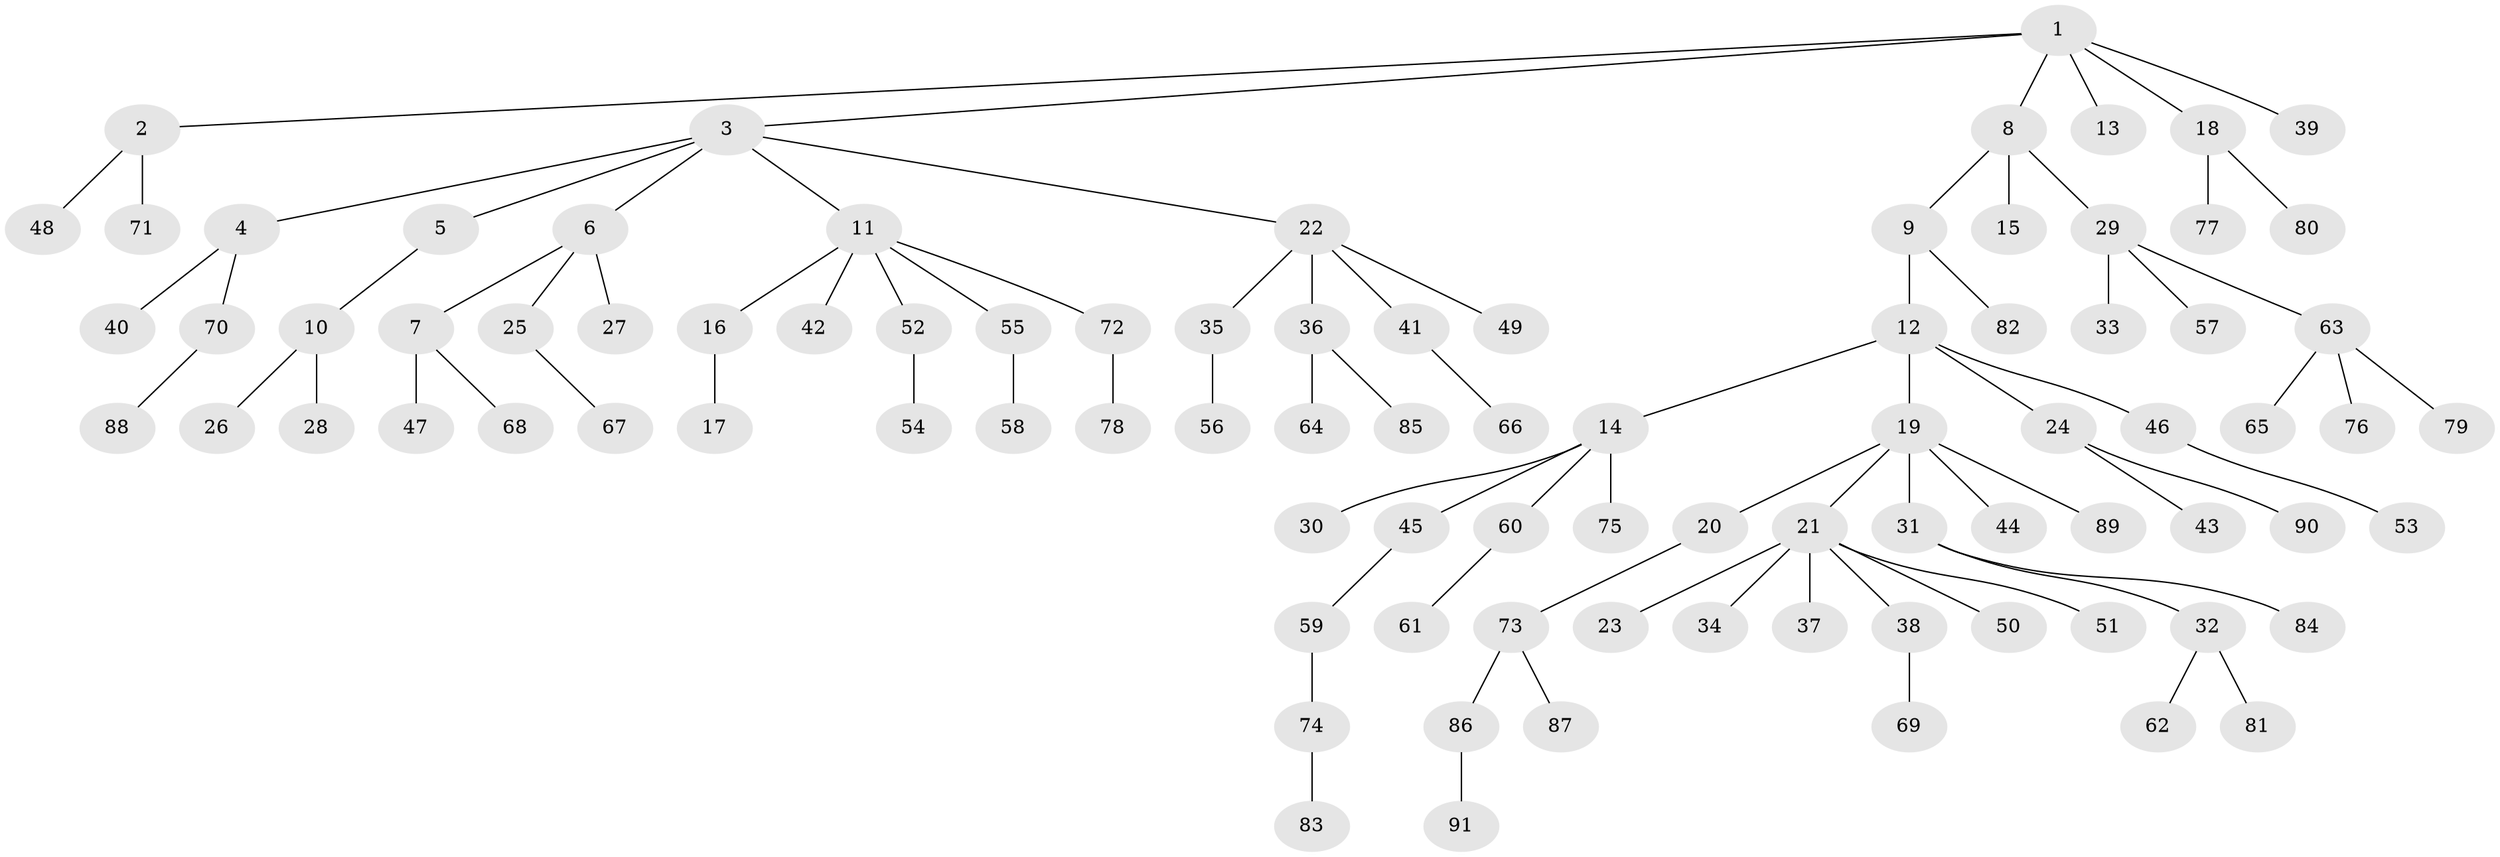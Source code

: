 // Generated by graph-tools (version 1.1) at 2025/53/03/09/25 04:53:13]
// undirected, 91 vertices, 90 edges
graph export_dot {
graph [start="1"]
  node [color=gray90,style=filled];
  1;
  2;
  3;
  4;
  5;
  6;
  7;
  8;
  9;
  10;
  11;
  12;
  13;
  14;
  15;
  16;
  17;
  18;
  19;
  20;
  21;
  22;
  23;
  24;
  25;
  26;
  27;
  28;
  29;
  30;
  31;
  32;
  33;
  34;
  35;
  36;
  37;
  38;
  39;
  40;
  41;
  42;
  43;
  44;
  45;
  46;
  47;
  48;
  49;
  50;
  51;
  52;
  53;
  54;
  55;
  56;
  57;
  58;
  59;
  60;
  61;
  62;
  63;
  64;
  65;
  66;
  67;
  68;
  69;
  70;
  71;
  72;
  73;
  74;
  75;
  76;
  77;
  78;
  79;
  80;
  81;
  82;
  83;
  84;
  85;
  86;
  87;
  88;
  89;
  90;
  91;
  1 -- 2;
  1 -- 3;
  1 -- 8;
  1 -- 13;
  1 -- 18;
  1 -- 39;
  2 -- 48;
  2 -- 71;
  3 -- 4;
  3 -- 5;
  3 -- 6;
  3 -- 11;
  3 -- 22;
  4 -- 40;
  4 -- 70;
  5 -- 10;
  6 -- 7;
  6 -- 25;
  6 -- 27;
  7 -- 47;
  7 -- 68;
  8 -- 9;
  8 -- 15;
  8 -- 29;
  9 -- 12;
  9 -- 82;
  10 -- 26;
  10 -- 28;
  11 -- 16;
  11 -- 42;
  11 -- 52;
  11 -- 55;
  11 -- 72;
  12 -- 14;
  12 -- 19;
  12 -- 24;
  12 -- 46;
  14 -- 30;
  14 -- 45;
  14 -- 60;
  14 -- 75;
  16 -- 17;
  18 -- 77;
  18 -- 80;
  19 -- 20;
  19 -- 21;
  19 -- 31;
  19 -- 44;
  19 -- 89;
  20 -- 73;
  21 -- 23;
  21 -- 34;
  21 -- 37;
  21 -- 38;
  21 -- 50;
  21 -- 51;
  22 -- 35;
  22 -- 36;
  22 -- 41;
  22 -- 49;
  24 -- 43;
  24 -- 90;
  25 -- 67;
  29 -- 33;
  29 -- 57;
  29 -- 63;
  31 -- 32;
  31 -- 84;
  32 -- 62;
  32 -- 81;
  35 -- 56;
  36 -- 64;
  36 -- 85;
  38 -- 69;
  41 -- 66;
  45 -- 59;
  46 -- 53;
  52 -- 54;
  55 -- 58;
  59 -- 74;
  60 -- 61;
  63 -- 65;
  63 -- 76;
  63 -- 79;
  70 -- 88;
  72 -- 78;
  73 -- 86;
  73 -- 87;
  74 -- 83;
  86 -- 91;
}
